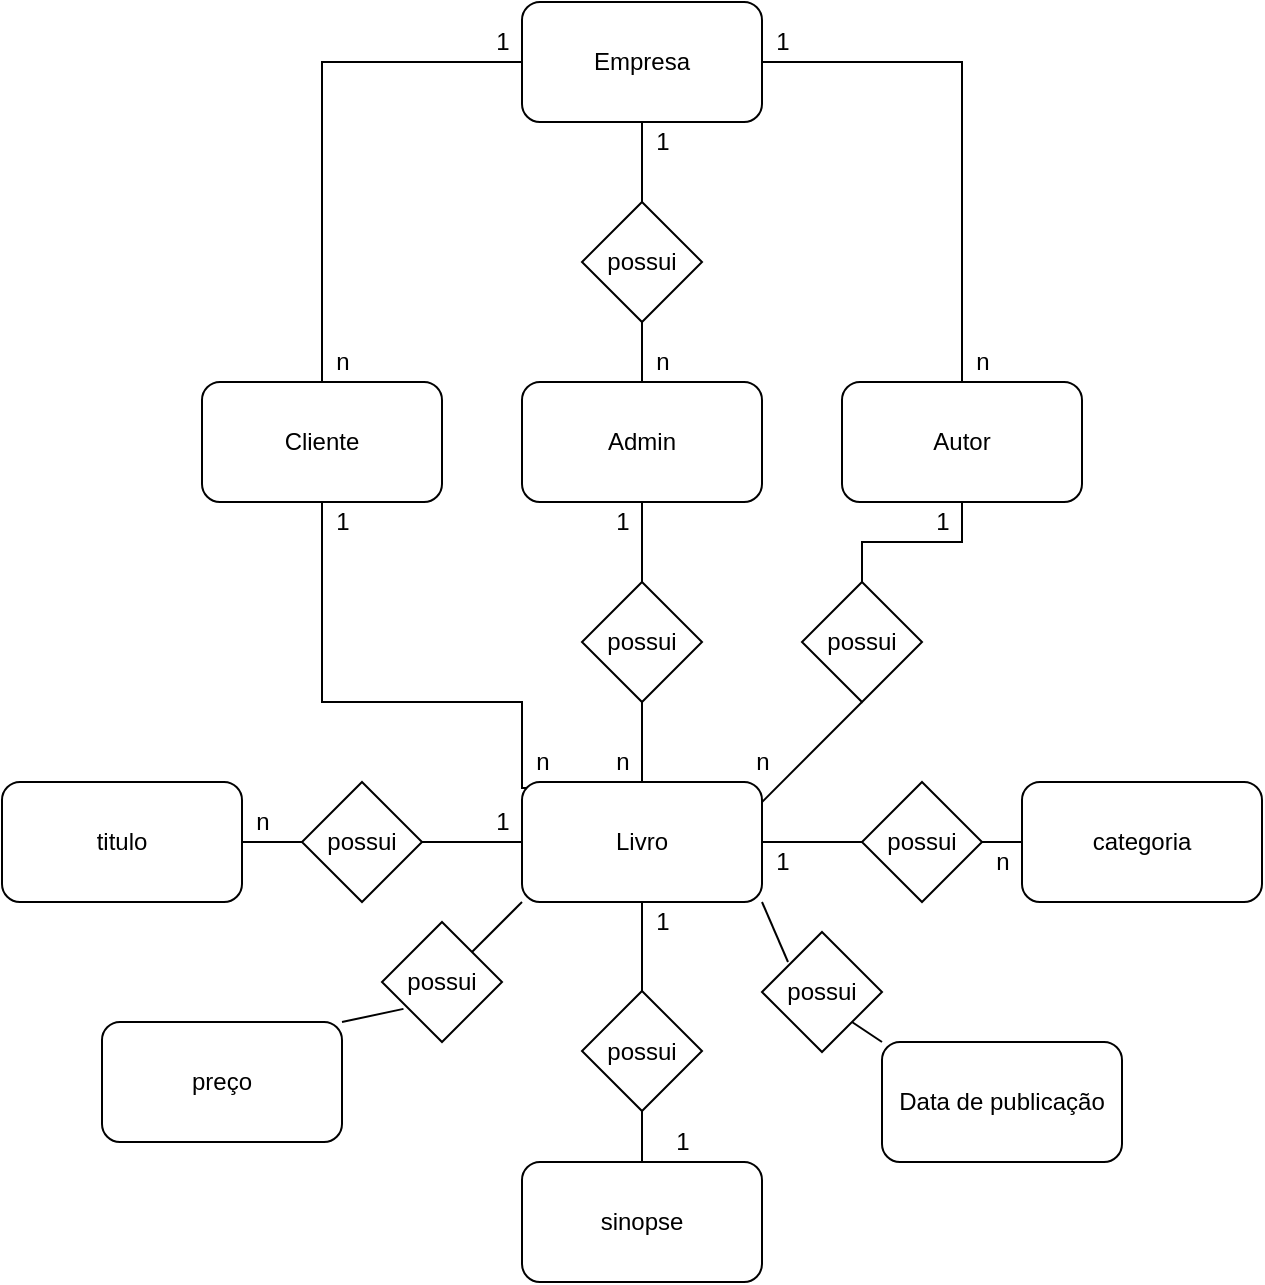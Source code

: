 <mxfile version="14.8.5" type="device" pages="2"><diagram id="NHCwE2rvnXH7TSLu1QED" name="Page-1"><mxGraphModel dx="1422" dy="794" grid="1" gridSize="10" guides="1" tooltips="1" connect="1" arrows="1" fold="1" page="1" pageScale="1" pageWidth="827" pageHeight="1169" math="0" shadow="0"><root><mxCell id="0"/><mxCell id="1" parent="0"/><mxCell id="Fmf59ZJuLaVWrodadtWd-1" value="Admin" style="rounded=1;whiteSpace=wrap;html=1;" vertex="1" parent="1"><mxGeometry x="360" y="280" width="120" height="60" as="geometry"/></mxCell><mxCell id="Fmf59ZJuLaVWrodadtWd-50" style="edgeStyle=orthogonalEdgeStyle;rounded=0;orthogonalLoop=1;jettySize=auto;html=1;entryX=0.25;entryY=1.15;entryDx=0;entryDy=0;endArrow=none;endFill=0;entryPerimeter=0;" edge="1" parent="1" source="Fmf59ZJuLaVWrodadtWd-2" target="Fmf59ZJuLaVWrodadtWd-52"><mxGeometry relative="1" as="geometry"><Array as="points"><mxPoint x="260" y="440"/><mxPoint x="360" y="440"/><mxPoint x="360" y="483"/></Array></mxGeometry></mxCell><mxCell id="Fmf59ZJuLaVWrodadtWd-2" value="Cliente" style="rounded=1;whiteSpace=wrap;html=1;" vertex="1" parent="1"><mxGeometry x="200" y="280" width="120" height="60" as="geometry"/></mxCell><mxCell id="Fmf59ZJuLaVWrodadtWd-3" value="Autor" style="rounded=1;whiteSpace=wrap;html=1;" vertex="1" parent="1"><mxGeometry x="520" y="280" width="120" height="60" as="geometry"/></mxCell><mxCell id="Fmf59ZJuLaVWrodadtWd-9" style="edgeStyle=orthogonalEdgeStyle;rounded=0;orthogonalLoop=1;jettySize=auto;html=1;entryX=0.5;entryY=1;entryDx=0;entryDy=0;endArrow=none;endFill=0;" edge="1" parent="1" source="Fmf59ZJuLaVWrodadtWd-4" target="Fmf59ZJuLaVWrodadtWd-8"><mxGeometry relative="1" as="geometry"/></mxCell><mxCell id="Fmf59ZJuLaVWrodadtWd-4" value="possui" style="rhombus;whiteSpace=wrap;html=1;" vertex="1" parent="1"><mxGeometry x="390" y="190" width="60" height="60" as="geometry"/></mxCell><mxCell id="Fmf59ZJuLaVWrodadtWd-7" value="" style="endArrow=none;html=1;entryX=0.5;entryY=1;entryDx=0;entryDy=0;" edge="1" parent="1" source="Fmf59ZJuLaVWrodadtWd-1" target="Fmf59ZJuLaVWrodadtWd-4"><mxGeometry width="50" height="50" relative="1" as="geometry"><mxPoint x="390" y="330" as="sourcePoint"/><mxPoint x="440" y="280" as="targetPoint"/></mxGeometry></mxCell><mxCell id="Fmf59ZJuLaVWrodadtWd-41" style="edgeStyle=orthogonalEdgeStyle;rounded=0;orthogonalLoop=1;jettySize=auto;html=1;endArrow=none;endFill=0;" edge="1" parent="1" source="Fmf59ZJuLaVWrodadtWd-8" target="Fmf59ZJuLaVWrodadtWd-3"><mxGeometry relative="1" as="geometry"/></mxCell><mxCell id="Fmf59ZJuLaVWrodadtWd-42" style="edgeStyle=orthogonalEdgeStyle;rounded=0;orthogonalLoop=1;jettySize=auto;html=1;entryX=0.5;entryY=0;entryDx=0;entryDy=0;endArrow=none;endFill=0;" edge="1" parent="1" source="Fmf59ZJuLaVWrodadtWd-8" target="Fmf59ZJuLaVWrodadtWd-2"><mxGeometry relative="1" as="geometry"/></mxCell><mxCell id="Fmf59ZJuLaVWrodadtWd-8" value="Empresa" style="rounded=1;whiteSpace=wrap;html=1;" vertex="1" parent="1"><mxGeometry x="360" y="90" width="120" height="60" as="geometry"/></mxCell><mxCell id="Fmf59ZJuLaVWrodadtWd-10" value="1" style="text;html=1;align=center;verticalAlign=middle;resizable=0;points=[];autosize=1;strokeColor=none;" vertex="1" parent="1"><mxGeometry x="420" y="150" width="20" height="20" as="geometry"/></mxCell><mxCell id="Fmf59ZJuLaVWrodadtWd-11" value="n" style="text;html=1;align=center;verticalAlign=middle;resizable=0;points=[];autosize=1;strokeColor=none;" vertex="1" parent="1"><mxGeometry x="420" y="260" width="20" height="20" as="geometry"/></mxCell><mxCell id="Fmf59ZJuLaVWrodadtWd-19" style="edgeStyle=orthogonalEdgeStyle;rounded=0;orthogonalLoop=1;jettySize=auto;html=1;endArrow=none;endFill=0;" edge="1" parent="1" source="Fmf59ZJuLaVWrodadtWd-12" target="Fmf59ZJuLaVWrodadtWd-17"><mxGeometry relative="1" as="geometry"/></mxCell><mxCell id="Fmf59ZJuLaVWrodadtWd-20" style="edgeStyle=orthogonalEdgeStyle;rounded=0;orthogonalLoop=1;jettySize=auto;html=1;entryX=0.5;entryY=0;entryDx=0;entryDy=0;endArrow=none;endFill=0;" edge="1" parent="1" source="Fmf59ZJuLaVWrodadtWd-12" target="Fmf59ZJuLaVWrodadtWd-18"><mxGeometry relative="1" as="geometry"/></mxCell><mxCell id="Fmf59ZJuLaVWrodadtWd-21" style="edgeStyle=orthogonalEdgeStyle;rounded=0;orthogonalLoop=1;jettySize=auto;html=1;entryX=1;entryY=0.5;entryDx=0;entryDy=0;endArrow=none;endFill=0;" edge="1" parent="1" source="Fmf59ZJuLaVWrodadtWd-12" target="Fmf59ZJuLaVWrodadtWd-16"><mxGeometry relative="1" as="geometry"/></mxCell><mxCell id="Fmf59ZJuLaVWrodadtWd-49" value="" style="edgeStyle=orthogonalEdgeStyle;rounded=0;orthogonalLoop=1;jettySize=auto;html=1;endArrow=none;endFill=0;" edge="1" parent="1" source="Fmf59ZJuLaVWrodadtWd-12" target="Fmf59ZJuLaVWrodadtWd-13"><mxGeometry relative="1" as="geometry"/></mxCell><mxCell id="Fmf59ZJuLaVWrodadtWd-12" value="Livro" style="rounded=1;whiteSpace=wrap;html=1;" vertex="1" parent="1"><mxGeometry x="360" y="480" width="120" height="60" as="geometry"/></mxCell><mxCell id="Fmf59ZJuLaVWrodadtWd-14" style="edgeStyle=orthogonalEdgeStyle;rounded=0;orthogonalLoop=1;jettySize=auto;html=1;entryX=0.5;entryY=1;entryDx=0;entryDy=0;endArrow=none;endFill=0;" edge="1" parent="1" source="Fmf59ZJuLaVWrodadtWd-13" target="Fmf59ZJuLaVWrodadtWd-1"><mxGeometry relative="1" as="geometry"/></mxCell><mxCell id="Fmf59ZJuLaVWrodadtWd-15" style="edgeStyle=orthogonalEdgeStyle;rounded=0;orthogonalLoop=1;jettySize=auto;html=1;endArrow=none;endFill=0;" edge="1" parent="1" source="Fmf59ZJuLaVWrodadtWd-13" target="Fmf59ZJuLaVWrodadtWd-12"><mxGeometry relative="1" as="geometry"/></mxCell><mxCell id="Fmf59ZJuLaVWrodadtWd-13" value="possui" style="rhombus;whiteSpace=wrap;html=1;" vertex="1" parent="1"><mxGeometry x="390" y="380" width="60" height="60" as="geometry"/></mxCell><mxCell id="Fmf59ZJuLaVWrodadtWd-16" value="possui" style="rhombus;whiteSpace=wrap;html=1;" vertex="1" parent="1"><mxGeometry x="250" y="480" width="60" height="60" as="geometry"/></mxCell><mxCell id="Fmf59ZJuLaVWrodadtWd-26" style="edgeStyle=orthogonalEdgeStyle;rounded=0;orthogonalLoop=1;jettySize=auto;html=1;endArrow=none;endFill=0;" edge="1" parent="1" source="Fmf59ZJuLaVWrodadtWd-17" target="Fmf59ZJuLaVWrodadtWd-23"><mxGeometry relative="1" as="geometry"/></mxCell><mxCell id="Fmf59ZJuLaVWrodadtWd-17" value="possui" style="rhombus;whiteSpace=wrap;html=1;" vertex="1" parent="1"><mxGeometry x="530" y="480" width="60" height="60" as="geometry"/></mxCell><mxCell id="Fmf59ZJuLaVWrodadtWd-25" style="edgeStyle=orthogonalEdgeStyle;rounded=0;orthogonalLoop=1;jettySize=auto;html=1;endArrow=none;endFill=0;" edge="1" parent="1" source="Fmf59ZJuLaVWrodadtWd-18" target="Fmf59ZJuLaVWrodadtWd-24"><mxGeometry relative="1" as="geometry"/></mxCell><mxCell id="Fmf59ZJuLaVWrodadtWd-18" value="possui" style="rhombus;whiteSpace=wrap;html=1;" vertex="1" parent="1"><mxGeometry x="390" y="584.5" width="60" height="60" as="geometry"/></mxCell><mxCell id="Fmf59ZJuLaVWrodadtWd-27" style="edgeStyle=orthogonalEdgeStyle;rounded=0;orthogonalLoop=1;jettySize=auto;html=1;endArrow=none;endFill=0;" edge="1" parent="1" source="Fmf59ZJuLaVWrodadtWd-22" target="Fmf59ZJuLaVWrodadtWd-16"><mxGeometry relative="1" as="geometry"/></mxCell><mxCell id="Fmf59ZJuLaVWrodadtWd-22" value="titulo" style="rounded=1;whiteSpace=wrap;html=1;" vertex="1" parent="1"><mxGeometry x="100" y="480" width="120" height="60" as="geometry"/></mxCell><mxCell id="Fmf59ZJuLaVWrodadtWd-23" value="categoria" style="rounded=1;whiteSpace=wrap;html=1;" vertex="1" parent="1"><mxGeometry x="610" y="480" width="120" height="60" as="geometry"/></mxCell><mxCell id="Fmf59ZJuLaVWrodadtWd-24" value="sinopse" style="rounded=1;whiteSpace=wrap;html=1;" vertex="1" parent="1"><mxGeometry x="360" y="670" width="120" height="60" as="geometry"/></mxCell><mxCell id="Fmf59ZJuLaVWrodadtWd-32" style="edgeStyle=orthogonalEdgeStyle;rounded=0;orthogonalLoop=1;jettySize=auto;html=1;entryX=0.5;entryY=1;entryDx=0;entryDy=0;endArrow=none;endFill=0;" edge="1" parent="1" source="Fmf59ZJuLaVWrodadtWd-28" target="Fmf59ZJuLaVWrodadtWd-3"><mxGeometry relative="1" as="geometry"/></mxCell><mxCell id="Fmf59ZJuLaVWrodadtWd-28" value="possui" style="rhombus;whiteSpace=wrap;html=1;" vertex="1" parent="1"><mxGeometry x="500" y="380" width="60" height="60" as="geometry"/></mxCell><mxCell id="Fmf59ZJuLaVWrodadtWd-31" value="" style="endArrow=none;html=1;exitX=0.5;exitY=1;exitDx=0;exitDy=0;entryX=1;entryY=0.167;entryDx=0;entryDy=0;entryPerimeter=0;" edge="1" parent="1" source="Fmf59ZJuLaVWrodadtWd-28" target="Fmf59ZJuLaVWrodadtWd-12"><mxGeometry width="50" height="50" relative="1" as="geometry"><mxPoint x="510" y="430" as="sourcePoint"/><mxPoint x="480" y="480" as="targetPoint"/><Array as="points"/></mxGeometry></mxCell><mxCell id="Fmf59ZJuLaVWrodadtWd-33" value="1" style="text;html=1;align=center;verticalAlign=middle;resizable=0;points=[];autosize=1;strokeColor=none;" vertex="1" parent="1"><mxGeometry x="560" y="340" width="20" height="20" as="geometry"/></mxCell><mxCell id="Fmf59ZJuLaVWrodadtWd-34" value="n" style="text;html=1;align=center;verticalAlign=middle;resizable=0;points=[];autosize=1;strokeColor=none;" vertex="1" parent="1"><mxGeometry x="470" y="460" width="20" height="20" as="geometry"/></mxCell><mxCell id="Fmf59ZJuLaVWrodadtWd-35" value="1" style="text;html=1;align=center;verticalAlign=middle;resizable=0;points=[];autosize=1;strokeColor=none;" vertex="1" parent="1"><mxGeometry x="480" y="510" width="20" height="20" as="geometry"/></mxCell><mxCell id="Fmf59ZJuLaVWrodadtWd-36" value="n" style="text;html=1;align=center;verticalAlign=middle;resizable=0;points=[];autosize=1;strokeColor=none;" vertex="1" parent="1"><mxGeometry x="590" y="510" width="20" height="20" as="geometry"/></mxCell><mxCell id="Fmf59ZJuLaVWrodadtWd-37" value="1" style="text;html=1;align=center;verticalAlign=middle;resizable=0;points=[];autosize=1;strokeColor=none;" vertex="1" parent="1"><mxGeometry x="420" y="540" width="20" height="20" as="geometry"/></mxCell><mxCell id="Fmf59ZJuLaVWrodadtWd-38" value="1" style="text;html=1;align=center;verticalAlign=middle;resizable=0;points=[];autosize=1;strokeColor=none;" vertex="1" parent="1"><mxGeometry x="430" y="650" width="20" height="20" as="geometry"/></mxCell><mxCell id="Fmf59ZJuLaVWrodadtWd-39" value="1" style="text;html=1;align=center;verticalAlign=middle;resizable=0;points=[];autosize=1;strokeColor=none;" vertex="1" parent="1"><mxGeometry x="340" y="490" width="20" height="20" as="geometry"/></mxCell><mxCell id="Fmf59ZJuLaVWrodadtWd-40" value="n" style="text;html=1;align=center;verticalAlign=middle;resizable=0;points=[];autosize=1;strokeColor=none;" vertex="1" parent="1"><mxGeometry x="220" y="490" width="20" height="20" as="geometry"/></mxCell><mxCell id="Fmf59ZJuLaVWrodadtWd-43" value="1" style="text;html=1;align=center;verticalAlign=middle;resizable=0;points=[];autosize=1;strokeColor=none;" vertex="1" parent="1"><mxGeometry x="340" y="100" width="20" height="20" as="geometry"/></mxCell><mxCell id="Fmf59ZJuLaVWrodadtWd-44" value="1" style="text;html=1;align=center;verticalAlign=middle;resizable=0;points=[];autosize=1;strokeColor=none;" vertex="1" parent="1"><mxGeometry x="480" y="100" width="20" height="20" as="geometry"/></mxCell><mxCell id="Fmf59ZJuLaVWrodadtWd-45" value="n" style="text;html=1;align=center;verticalAlign=middle;resizable=0;points=[];autosize=1;strokeColor=none;" vertex="1" parent="1"><mxGeometry x="580" y="260" width="20" height="20" as="geometry"/></mxCell><mxCell id="Fmf59ZJuLaVWrodadtWd-46" value="n" style="text;html=1;align=center;verticalAlign=middle;resizable=0;points=[];autosize=1;strokeColor=none;" vertex="1" parent="1"><mxGeometry x="260" y="260" width="20" height="20" as="geometry"/></mxCell><mxCell id="Fmf59ZJuLaVWrodadtWd-47" value="1" style="text;html=1;align=center;verticalAlign=middle;resizable=0;points=[];autosize=1;strokeColor=none;" vertex="1" parent="1"><mxGeometry x="400" y="340" width="20" height="20" as="geometry"/></mxCell><mxCell id="Fmf59ZJuLaVWrodadtWd-48" value="n" style="text;html=1;align=center;verticalAlign=middle;resizable=0;points=[];autosize=1;strokeColor=none;" vertex="1" parent="1"><mxGeometry x="400" y="460" width="20" height="20" as="geometry"/></mxCell><mxCell id="Fmf59ZJuLaVWrodadtWd-51" value="1" style="text;html=1;align=center;verticalAlign=middle;resizable=0;points=[];autosize=1;strokeColor=none;" vertex="1" parent="1"><mxGeometry x="260" y="340" width="20" height="20" as="geometry"/></mxCell><mxCell id="Fmf59ZJuLaVWrodadtWd-52" value="n" style="text;html=1;align=center;verticalAlign=middle;resizable=0;points=[];autosize=1;strokeColor=none;" vertex="1" parent="1"><mxGeometry x="360" y="460" width="20" height="20" as="geometry"/></mxCell><mxCell id="wa3jdNI3lpm2AF5mDKSK-1" value="preço" style="rounded=1;whiteSpace=wrap;html=1;" vertex="1" parent="1"><mxGeometry x="150" y="600" width="120" height="60" as="geometry"/></mxCell><mxCell id="wa3jdNI3lpm2AF5mDKSK-2" value="Data de publicação" style="rounded=1;whiteSpace=wrap;html=1;" vertex="1" parent="1"><mxGeometry x="540" y="610" width="120" height="60" as="geometry"/></mxCell><mxCell id="wa3jdNI3lpm2AF5mDKSK-5" value="possui" style="rhombus;whiteSpace=wrap;html=1;" vertex="1" parent="1"><mxGeometry x="290" y="550" width="60" height="60" as="geometry"/></mxCell><mxCell id="wa3jdNI3lpm2AF5mDKSK-6" value="possui" style="rhombus;whiteSpace=wrap;html=1;" vertex="1" parent="1"><mxGeometry x="480" y="555" width="60" height="60" as="geometry"/></mxCell><mxCell id="wa3jdNI3lpm2AF5mDKSK-10" value="" style="endArrow=none;html=1;entryX=0.179;entryY=0.724;entryDx=0;entryDy=0;entryPerimeter=0;exitX=1;exitY=0;exitDx=0;exitDy=0;" edge="1" parent="1" source="wa3jdNI3lpm2AF5mDKSK-1" target="wa3jdNI3lpm2AF5mDKSK-5"><mxGeometry width="50" height="50" relative="1" as="geometry"><mxPoint x="270" y="650" as="sourcePoint"/><mxPoint x="320" y="600" as="targetPoint"/></mxGeometry></mxCell><mxCell id="wa3jdNI3lpm2AF5mDKSK-11" value="" style="endArrow=none;html=1;exitX=1;exitY=0;exitDx=0;exitDy=0;entryX=0;entryY=1;entryDx=0;entryDy=0;" edge="1" parent="1" source="wa3jdNI3lpm2AF5mDKSK-5" target="Fmf59ZJuLaVWrodadtWd-12"><mxGeometry width="50" height="50" relative="1" as="geometry"><mxPoint x="340" y="580" as="sourcePoint"/><mxPoint x="390" y="530" as="targetPoint"/></mxGeometry></mxCell><mxCell id="wa3jdNI3lpm2AF5mDKSK-12" value="" style="endArrow=none;html=1;exitX=1;exitY=1;exitDx=0;exitDy=0;entryX=0;entryY=0;entryDx=0;entryDy=0;" edge="1" parent="1" source="wa3jdNI3lpm2AF5mDKSK-6" target="wa3jdNI3lpm2AF5mDKSK-2"><mxGeometry width="50" height="50" relative="1" as="geometry"><mxPoint x="520" y="650" as="sourcePoint"/><mxPoint x="570" y="600" as="targetPoint"/></mxGeometry></mxCell><mxCell id="wa3jdNI3lpm2AF5mDKSK-13" value="" style="endArrow=none;html=1;entryX=1;entryY=1;entryDx=0;entryDy=0;" edge="1" parent="1" target="Fmf59ZJuLaVWrodadtWd-12"><mxGeometry width="50" height="50" relative="1" as="geometry"><mxPoint x="493" y="570" as="sourcePoint"/><mxPoint x="510" y="530" as="targetPoint"/></mxGeometry></mxCell></root></mxGraphModel></diagram><diagram id="e4_FJaIGyZO9GjzVs9jR" name="Page-2"><mxGraphModel dx="1422" dy="794" grid="1" gridSize="10" guides="1" tooltips="1" connect="1" arrows="1" fold="1" page="1" pageScale="1" pageWidth="827" pageHeight="1169" math="0" shadow="0"><root><mxCell id="6Q1V9k7y4cewTWxgcxqw-0"/><mxCell id="6Q1V9k7y4cewTWxgcxqw-1" parent="6Q1V9k7y4cewTWxgcxqw-0"/><mxCell id="6Q1V9k7y4cewTWxgcxqw-2" value="Instituição" style="shape=table;startSize=30;container=1;collapsible=1;childLayout=tableLayout;fixedRows=1;rowLines=0;fontStyle=1;align=center;resizeLast=1;" vertex="1" parent="6Q1V9k7y4cewTWxgcxqw-1"><mxGeometry x="320" y="80" width="180" height="130" as="geometry"/></mxCell><mxCell id="6Q1V9k7y4cewTWxgcxqw-3" value="" style="shape=partialRectangle;collapsible=0;dropTarget=0;pointerEvents=0;fillColor=none;top=0;left=0;bottom=1;right=0;points=[[0,0.5],[1,0.5]];portConstraint=eastwest;" vertex="1" parent="6Q1V9k7y4cewTWxgcxqw-2"><mxGeometry y="30" width="180" height="30" as="geometry"/></mxCell><mxCell id="6Q1V9k7y4cewTWxgcxqw-4" value="PK" style="shape=partialRectangle;connectable=0;fillColor=none;top=0;left=0;bottom=0;right=0;fontStyle=1;overflow=hidden;" vertex="1" parent="6Q1V9k7y4cewTWxgcxqw-3"><mxGeometry width="30" height="30" as="geometry"/></mxCell><mxCell id="6Q1V9k7y4cewTWxgcxqw-5" value="idEmpresa" style="shape=partialRectangle;connectable=0;fillColor=none;top=0;left=0;bottom=0;right=0;align=left;spacingLeft=6;fontStyle=5;overflow=hidden;" vertex="1" parent="6Q1V9k7y4cewTWxgcxqw-3"><mxGeometry x="30" width="150" height="30" as="geometry"/></mxCell><mxCell id="6Q1V9k7y4cewTWxgcxqw-6" value="" style="shape=partialRectangle;collapsible=0;dropTarget=0;pointerEvents=0;fillColor=none;top=0;left=0;bottom=0;right=0;points=[[0,0.5],[1,0.5]];portConstraint=eastwest;" vertex="1" parent="6Q1V9k7y4cewTWxgcxqw-2"><mxGeometry y="60" width="180" height="30" as="geometry"/></mxCell><mxCell id="6Q1V9k7y4cewTWxgcxqw-7" value="" style="shape=partialRectangle;connectable=0;fillColor=none;top=0;left=0;bottom=0;right=0;editable=1;overflow=hidden;" vertex="1" parent="6Q1V9k7y4cewTWxgcxqw-6"><mxGeometry width="30" height="30" as="geometry"/></mxCell><mxCell id="6Q1V9k7y4cewTWxgcxqw-8" value="Nome" style="shape=partialRectangle;connectable=0;fillColor=none;top=0;left=0;bottom=0;right=0;align=left;spacingLeft=6;overflow=hidden;" vertex="1" parent="6Q1V9k7y4cewTWxgcxqw-6"><mxGeometry x="30" width="150" height="30" as="geometry"/></mxCell><mxCell id="6Q1V9k7y4cewTWxgcxqw-9" value="" style="shape=partialRectangle;collapsible=0;dropTarget=0;pointerEvents=0;fillColor=none;top=0;left=0;bottom=0;right=0;points=[[0,0.5],[1,0.5]];portConstraint=eastwest;" vertex="1" parent="6Q1V9k7y4cewTWxgcxqw-2"><mxGeometry y="90" width="180" height="30" as="geometry"/></mxCell><mxCell id="6Q1V9k7y4cewTWxgcxqw-10" value="" style="shape=partialRectangle;connectable=0;fillColor=none;top=0;left=0;bottom=0;right=0;editable=1;overflow=hidden;" vertex="1" parent="6Q1V9k7y4cewTWxgcxqw-9"><mxGeometry width="30" height="30" as="geometry"/></mxCell><mxCell id="6Q1V9k7y4cewTWxgcxqw-11" value="Endereço" style="shape=partialRectangle;connectable=0;fillColor=none;top=0;left=0;bottom=0;right=0;align=left;spacingLeft=6;overflow=hidden;" vertex="1" parent="6Q1V9k7y4cewTWxgcxqw-9"><mxGeometry x="30" width="150" height="30" as="geometry"/></mxCell><mxCell id="6Q1V9k7y4cewTWxgcxqw-15" value="Usuários" style="shape=table;startSize=30;container=1;collapsible=1;childLayout=tableLayout;fixedRows=1;rowLines=0;fontStyle=1;align=center;resizeLast=1;" vertex="1" parent="6Q1V9k7y4cewTWxgcxqw-1"><mxGeometry x="320" y="270" width="180" height="190" as="geometry"/></mxCell><mxCell id="6Q1V9k7y4cewTWxgcxqw-16" value="" style="shape=partialRectangle;collapsible=0;dropTarget=0;pointerEvents=0;fillColor=none;top=0;left=0;bottom=1;right=0;points=[[0,0.5],[1,0.5]];portConstraint=eastwest;" vertex="1" parent="6Q1V9k7y4cewTWxgcxqw-15"><mxGeometry y="30" width="180" height="30" as="geometry"/></mxCell><mxCell id="6Q1V9k7y4cewTWxgcxqw-17" value="PK" style="shape=partialRectangle;connectable=0;fillColor=none;top=0;left=0;bottom=0;right=0;fontStyle=1;overflow=hidden;" vertex="1" parent="6Q1V9k7y4cewTWxgcxqw-16"><mxGeometry width="30" height="30" as="geometry"/></mxCell><mxCell id="6Q1V9k7y4cewTWxgcxqw-18" value="idUsuario" style="shape=partialRectangle;connectable=0;fillColor=none;top=0;left=0;bottom=0;right=0;align=left;spacingLeft=6;fontStyle=5;overflow=hidden;" vertex="1" parent="6Q1V9k7y4cewTWxgcxqw-16"><mxGeometry x="30" width="150" height="30" as="geometry"/></mxCell><mxCell id="-VvewVqzoxTHTHBjowu_-10" value="" style="shape=partialRectangle;collapsible=0;dropTarget=0;pointerEvents=0;fillColor=none;top=0;left=0;bottom=1;right=0;points=[[0,0.5],[1,0.5]];portConstraint=eastwest;" vertex="1" parent="6Q1V9k7y4cewTWxgcxqw-15"><mxGeometry y="60" width="180" height="30" as="geometry"/></mxCell><mxCell id="-VvewVqzoxTHTHBjowu_-11" value="FK" style="shape=partialRectangle;connectable=0;fillColor=none;top=0;left=0;bottom=0;right=0;fontStyle=1;overflow=hidden;" vertex="1" parent="-VvewVqzoxTHTHBjowu_-10"><mxGeometry width="30" height="30" as="geometry"/></mxCell><mxCell id="-VvewVqzoxTHTHBjowu_-12" value="idTipoUsuario" style="shape=partialRectangle;connectable=0;fillColor=none;top=0;left=0;bottom=0;right=0;align=left;spacingLeft=6;fontStyle=5;overflow=hidden;" vertex="1" parent="-VvewVqzoxTHTHBjowu_-10"><mxGeometry x="30" width="150" height="30" as="geometry"/></mxCell><mxCell id="6Q1V9k7y4cewTWxgcxqw-19" value="" style="shape=partialRectangle;collapsible=0;dropTarget=0;pointerEvents=0;fillColor=none;top=0;left=0;bottom=0;right=0;points=[[0,0.5],[1,0.5]];portConstraint=eastwest;" vertex="1" parent="6Q1V9k7y4cewTWxgcxqw-15"><mxGeometry y="90" width="180" height="30" as="geometry"/></mxCell><mxCell id="6Q1V9k7y4cewTWxgcxqw-20" value="" style="shape=partialRectangle;connectable=0;fillColor=none;top=0;left=0;bottom=0;right=0;editable=1;overflow=hidden;" vertex="1" parent="6Q1V9k7y4cewTWxgcxqw-19"><mxGeometry width="30" height="30" as="geometry"/></mxCell><mxCell id="6Q1V9k7y4cewTWxgcxqw-21" value="Email" style="shape=partialRectangle;connectable=0;fillColor=none;top=0;left=0;bottom=0;right=0;align=left;spacingLeft=6;overflow=hidden;" vertex="1" parent="6Q1V9k7y4cewTWxgcxqw-19"><mxGeometry x="30" width="150" height="30" as="geometry"/></mxCell><mxCell id="6Q1V9k7y4cewTWxgcxqw-22" value="" style="shape=partialRectangle;collapsible=0;dropTarget=0;pointerEvents=0;fillColor=none;top=0;left=0;bottom=0;right=0;points=[[0,0.5],[1,0.5]];portConstraint=eastwest;" vertex="1" parent="6Q1V9k7y4cewTWxgcxqw-15"><mxGeometry y="120" width="180" height="30" as="geometry"/></mxCell><mxCell id="6Q1V9k7y4cewTWxgcxqw-23" value="" style="shape=partialRectangle;connectable=0;fillColor=none;top=0;left=0;bottom=0;right=0;editable=1;overflow=hidden;" vertex="1" parent="6Q1V9k7y4cewTWxgcxqw-22"><mxGeometry width="30" height="30" as="geometry"/></mxCell><mxCell id="6Q1V9k7y4cewTWxgcxqw-24" value="Senha" style="shape=partialRectangle;connectable=0;fillColor=none;top=0;left=0;bottom=0;right=0;align=left;spacingLeft=6;overflow=hidden;" vertex="1" parent="6Q1V9k7y4cewTWxgcxqw-22"><mxGeometry x="30" width="150" height="30" as="geometry"/></mxCell><mxCell id="N7W_01pngzbnhcETdZ6D-13" value="" style="shape=partialRectangle;collapsible=0;dropTarget=0;pointerEvents=0;fillColor=none;top=0;left=0;bottom=0;right=0;points=[[0,0.5],[1,0.5]];portConstraint=eastwest;" vertex="1" parent="6Q1V9k7y4cewTWxgcxqw-15"><mxGeometry y="150" width="180" height="30" as="geometry"/></mxCell><mxCell id="N7W_01pngzbnhcETdZ6D-14" value="" style="shape=partialRectangle;connectable=0;fillColor=none;top=0;left=0;bottom=0;right=0;editable=1;overflow=hidden;" vertex="1" parent="N7W_01pngzbnhcETdZ6D-13"><mxGeometry width="30" height="30" as="geometry"/></mxCell><mxCell id="N7W_01pngzbnhcETdZ6D-15" value="Nome" style="shape=partialRectangle;connectable=0;fillColor=none;top=0;left=0;bottom=0;right=0;align=left;spacingLeft=6;overflow=hidden;" vertex="1" parent="N7W_01pngzbnhcETdZ6D-13"><mxGeometry x="30" width="150" height="30" as="geometry"/></mxCell><mxCell id="AyTnop1QAaX21FIP3b6m-0" value="Livros" style="shape=table;startSize=30;container=1;collapsible=1;childLayout=tableLayout;fixedRows=1;rowLines=0;fontStyle=1;align=center;resizeLast=1;" vertex="1" parent="6Q1V9k7y4cewTWxgcxqw-1"><mxGeometry x="560" y="270" width="180" height="250" as="geometry"/></mxCell><mxCell id="AyTnop1QAaX21FIP3b6m-1" value="" style="shape=partialRectangle;collapsible=0;dropTarget=0;pointerEvents=0;fillColor=none;top=0;left=0;bottom=1;right=0;points=[[0,0.5],[1,0.5]];portConstraint=eastwest;" vertex="1" parent="AyTnop1QAaX21FIP3b6m-0"><mxGeometry y="30" width="180" height="30" as="geometry"/></mxCell><mxCell id="AyTnop1QAaX21FIP3b6m-2" value="PK" style="shape=partialRectangle;connectable=0;fillColor=none;top=0;left=0;bottom=0;right=0;fontStyle=1;overflow=hidden;" vertex="1" parent="AyTnop1QAaX21FIP3b6m-1"><mxGeometry width="30" height="30" as="geometry"/></mxCell><mxCell id="AyTnop1QAaX21FIP3b6m-3" value="idLivro" style="shape=partialRectangle;connectable=0;fillColor=none;top=0;left=0;bottom=0;right=0;align=left;spacingLeft=6;fontStyle=5;overflow=hidden;" vertex="1" parent="AyTnop1QAaX21FIP3b6m-1"><mxGeometry x="30" width="150" height="30" as="geometry"/></mxCell><mxCell id="kLuI9fUuByQGA0VzMYaB-3" value="" style="shape=partialRectangle;collapsible=0;dropTarget=0;pointerEvents=0;fillColor=none;top=0;left=0;bottom=1;right=0;points=[[0,0.5],[1,0.5]];portConstraint=eastwest;" vertex="1" parent="AyTnop1QAaX21FIP3b6m-0"><mxGeometry y="60" width="180" height="30" as="geometry"/></mxCell><mxCell id="kLuI9fUuByQGA0VzMYaB-4" value="FK" style="shape=partialRectangle;connectable=0;fillColor=none;top=0;left=0;bottom=0;right=0;fontStyle=1;overflow=hidden;" vertex="1" parent="kLuI9fUuByQGA0VzMYaB-3"><mxGeometry width="30" height="30" as="geometry"/></mxCell><mxCell id="kLuI9fUuByQGA0VzMYaB-5" value="idUsuario" style="shape=partialRectangle;connectable=0;fillColor=none;top=0;left=0;bottom=0;right=0;align=left;spacingLeft=6;fontStyle=5;overflow=hidden;" vertex="1" parent="kLuI9fUuByQGA0VzMYaB-3"><mxGeometry x="30" width="150" height="30" as="geometry"/></mxCell><mxCell id="N7W_01pngzbnhcETdZ6D-26" value="" style="shape=partialRectangle;collapsible=0;dropTarget=0;pointerEvents=0;fillColor=none;top=0;left=0;bottom=1;right=0;points=[[0,0.5],[1,0.5]];portConstraint=eastwest;" vertex="1" parent="AyTnop1QAaX21FIP3b6m-0"><mxGeometry y="90" width="180" height="30" as="geometry"/></mxCell><mxCell id="N7W_01pngzbnhcETdZ6D-27" value="FK" style="shape=partialRectangle;connectable=0;fillColor=none;top=0;left=0;bottom=0;right=0;fontStyle=1;overflow=hidden;" vertex="1" parent="N7W_01pngzbnhcETdZ6D-26"><mxGeometry width="30" height="30" as="geometry"/></mxCell><mxCell id="N7W_01pngzbnhcETdZ6D-28" value="idCategoria" style="shape=partialRectangle;connectable=0;fillColor=none;top=0;left=0;bottom=0;right=0;align=left;spacingLeft=6;fontStyle=5;overflow=hidden;" vertex="1" parent="N7W_01pngzbnhcETdZ6D-26"><mxGeometry x="30" width="150" height="30" as="geometry"/></mxCell><mxCell id="AyTnop1QAaX21FIP3b6m-4" value="" style="shape=partialRectangle;collapsible=0;dropTarget=0;pointerEvents=0;fillColor=none;top=0;left=0;bottom=0;right=0;points=[[0,0.5],[1,0.5]];portConstraint=eastwest;" vertex="1" parent="AyTnop1QAaX21FIP3b6m-0"><mxGeometry y="120" width="180" height="30" as="geometry"/></mxCell><mxCell id="AyTnop1QAaX21FIP3b6m-5" value="" style="shape=partialRectangle;connectable=0;fillColor=none;top=0;left=0;bottom=0;right=0;editable=1;overflow=hidden;" vertex="1" parent="AyTnop1QAaX21FIP3b6m-4"><mxGeometry width="30" height="30" as="geometry"/></mxCell><mxCell id="AyTnop1QAaX21FIP3b6m-6" value="Título" style="shape=partialRectangle;connectable=0;fillColor=none;top=0;left=0;bottom=0;right=0;align=left;spacingLeft=6;overflow=hidden;" vertex="1" parent="AyTnop1QAaX21FIP3b6m-4"><mxGeometry x="30" width="150" height="30" as="geometry"/></mxCell><mxCell id="AyTnop1QAaX21FIP3b6m-7" value="" style="shape=partialRectangle;collapsible=0;dropTarget=0;pointerEvents=0;fillColor=none;top=0;left=0;bottom=0;right=0;points=[[0,0.5],[1,0.5]];portConstraint=eastwest;" vertex="1" parent="AyTnop1QAaX21FIP3b6m-0"><mxGeometry y="150" width="180" height="30" as="geometry"/></mxCell><mxCell id="AyTnop1QAaX21FIP3b6m-8" value="" style="shape=partialRectangle;connectable=0;fillColor=none;top=0;left=0;bottom=0;right=0;editable=1;overflow=hidden;" vertex="1" parent="AyTnop1QAaX21FIP3b6m-7"><mxGeometry width="30" height="30" as="geometry"/></mxCell><mxCell id="AyTnop1QAaX21FIP3b6m-9" value="Sinopse" style="shape=partialRectangle;connectable=0;fillColor=none;top=0;left=0;bottom=0;right=0;align=left;spacingLeft=6;overflow=hidden;" vertex="1" parent="AyTnop1QAaX21FIP3b6m-7"><mxGeometry x="30" width="150" height="30" as="geometry"/></mxCell><mxCell id="kLuI9fUuByQGA0VzMYaB-6" value="" style="shape=partialRectangle;collapsible=0;dropTarget=0;pointerEvents=0;fillColor=none;top=0;left=0;bottom=0;right=0;points=[[0,0.5],[1,0.5]];portConstraint=eastwest;" vertex="1" parent="AyTnop1QAaX21FIP3b6m-0"><mxGeometry y="180" width="180" height="30" as="geometry"/></mxCell><mxCell id="kLuI9fUuByQGA0VzMYaB-7" value="" style="shape=partialRectangle;connectable=0;fillColor=none;top=0;left=0;bottom=0;right=0;editable=1;overflow=hidden;" vertex="1" parent="kLuI9fUuByQGA0VzMYaB-6"><mxGeometry width="30" height="30" as="geometry"/></mxCell><mxCell id="kLuI9fUuByQGA0VzMYaB-8" value="Data de publicação" style="shape=partialRectangle;connectable=0;fillColor=none;top=0;left=0;bottom=0;right=0;align=left;spacingLeft=6;overflow=hidden;" vertex="1" parent="kLuI9fUuByQGA0VzMYaB-6"><mxGeometry x="30" width="150" height="30" as="geometry"/></mxCell><mxCell id="kLuI9fUuByQGA0VzMYaB-9" value="" style="shape=partialRectangle;collapsible=0;dropTarget=0;pointerEvents=0;fillColor=none;top=0;left=0;bottom=0;right=0;points=[[0,0.5],[1,0.5]];portConstraint=eastwest;" vertex="1" parent="AyTnop1QAaX21FIP3b6m-0"><mxGeometry y="210" width="180" height="30" as="geometry"/></mxCell><mxCell id="kLuI9fUuByQGA0VzMYaB-10" value="" style="shape=partialRectangle;connectable=0;fillColor=none;top=0;left=0;bottom=0;right=0;editable=1;overflow=hidden;" vertex="1" parent="kLuI9fUuByQGA0VzMYaB-9"><mxGeometry width="30" height="30" as="geometry"/></mxCell><mxCell id="kLuI9fUuByQGA0VzMYaB-11" value="Preço" style="shape=partialRectangle;connectable=0;fillColor=none;top=0;left=0;bottom=0;right=0;align=left;spacingLeft=6;overflow=hidden;" vertex="1" parent="kLuI9fUuByQGA0VzMYaB-9"><mxGeometry x="30" width="150" height="30" as="geometry"/></mxCell><mxCell id="N7W_01pngzbnhcETdZ6D-0" value="tipoUsuario" style="shape=table;startSize=30;container=1;collapsible=1;childLayout=tableLayout;fixedRows=1;rowLines=0;fontStyle=1;align=center;resizeLast=1;" vertex="1" parent="6Q1V9k7y4cewTWxgcxqw-1"><mxGeometry x="100" y="270" width="180" height="160" as="geometry"/></mxCell><mxCell id="N7W_01pngzbnhcETdZ6D-1" value="" style="shape=partialRectangle;collapsible=0;dropTarget=0;pointerEvents=0;fillColor=none;top=0;left=0;bottom=1;right=0;points=[[0,0.5],[1,0.5]];portConstraint=eastwest;" vertex="1" parent="N7W_01pngzbnhcETdZ6D-0"><mxGeometry y="30" width="180" height="30" as="geometry"/></mxCell><mxCell id="N7W_01pngzbnhcETdZ6D-2" value="PK" style="shape=partialRectangle;connectable=0;fillColor=none;top=0;left=0;bottom=0;right=0;fontStyle=1;overflow=hidden;" vertex="1" parent="N7W_01pngzbnhcETdZ6D-1"><mxGeometry width="30" height="30" as="geometry"/></mxCell><mxCell id="N7W_01pngzbnhcETdZ6D-3" value="idTipoUsuario" style="shape=partialRectangle;connectable=0;fillColor=none;top=0;left=0;bottom=0;right=0;align=left;spacingLeft=6;fontStyle=5;overflow=hidden;" vertex="1" parent="N7W_01pngzbnhcETdZ6D-1"><mxGeometry x="30" width="150" height="30" as="geometry"/></mxCell><mxCell id="N7W_01pngzbnhcETdZ6D-4" value="" style="shape=partialRectangle;collapsible=0;dropTarget=0;pointerEvents=0;fillColor=none;top=0;left=0;bottom=0;right=0;points=[[0,0.5],[1,0.5]];portConstraint=eastwest;" vertex="1" parent="N7W_01pngzbnhcETdZ6D-0"><mxGeometry y="60" width="180" height="30" as="geometry"/></mxCell><mxCell id="N7W_01pngzbnhcETdZ6D-5" value="" style="shape=partialRectangle;connectable=0;fillColor=none;top=0;left=0;bottom=0;right=0;editable=1;overflow=hidden;" vertex="1" parent="N7W_01pngzbnhcETdZ6D-4"><mxGeometry width="30" height="30" as="geometry"/></mxCell><mxCell id="N7W_01pngzbnhcETdZ6D-6" value="Admin" style="shape=partialRectangle;connectable=0;fillColor=none;top=0;left=0;bottom=0;right=0;align=left;spacingLeft=6;overflow=hidden;" vertex="1" parent="N7W_01pngzbnhcETdZ6D-4"><mxGeometry x="30" width="150" height="30" as="geometry"/></mxCell><mxCell id="N7W_01pngzbnhcETdZ6D-7" value="" style="shape=partialRectangle;collapsible=0;dropTarget=0;pointerEvents=0;fillColor=none;top=0;left=0;bottom=0;right=0;points=[[0,0.5],[1,0.5]];portConstraint=eastwest;" vertex="1" parent="N7W_01pngzbnhcETdZ6D-0"><mxGeometry y="90" width="180" height="30" as="geometry"/></mxCell><mxCell id="N7W_01pngzbnhcETdZ6D-8" value="" style="shape=partialRectangle;connectable=0;fillColor=none;top=0;left=0;bottom=0;right=0;editable=1;overflow=hidden;" vertex="1" parent="N7W_01pngzbnhcETdZ6D-7"><mxGeometry width="30" height="30" as="geometry"/></mxCell><mxCell id="N7W_01pngzbnhcETdZ6D-9" value="Autor" style="shape=partialRectangle;connectable=0;fillColor=none;top=0;left=0;bottom=0;right=0;align=left;spacingLeft=6;overflow=hidden;" vertex="1" parent="N7W_01pngzbnhcETdZ6D-7"><mxGeometry x="30" width="150" height="30" as="geometry"/></mxCell><mxCell id="N7W_01pngzbnhcETdZ6D-10" value="" style="shape=partialRectangle;collapsible=0;dropTarget=0;pointerEvents=0;fillColor=none;top=0;left=0;bottom=0;right=0;points=[[0,0.5],[1,0.5]];portConstraint=eastwest;" vertex="1" parent="N7W_01pngzbnhcETdZ6D-0"><mxGeometry y="120" width="180" height="30" as="geometry"/></mxCell><mxCell id="N7W_01pngzbnhcETdZ6D-11" value="" style="shape=partialRectangle;connectable=0;fillColor=none;top=0;left=0;bottom=0;right=0;editable=1;overflow=hidden;" vertex="1" parent="N7W_01pngzbnhcETdZ6D-10"><mxGeometry width="30" height="30" as="geometry"/></mxCell><mxCell id="N7W_01pngzbnhcETdZ6D-12" value="Cliente" style="shape=partialRectangle;connectable=0;fillColor=none;top=0;left=0;bottom=0;right=0;align=left;spacingLeft=6;overflow=hidden;" vertex="1" parent="N7W_01pngzbnhcETdZ6D-10"><mxGeometry x="30" width="150" height="30" as="geometry"/></mxCell><mxCell id="N7W_01pngzbnhcETdZ6D-19" value="" style="edgeStyle=entityRelationEdgeStyle;fontSize=12;html=1;endArrow=ERmany;startArrow=ERmany;entryX=-0.012;entryY=0.333;entryDx=0;entryDy=0;entryPerimeter=0;exitX=1;exitY=0.711;exitDx=0;exitDy=0;exitPerimeter=0;" edge="1" parent="6Q1V9k7y4cewTWxgcxqw-1" source="6Q1V9k7y4cewTWxgcxqw-16" target="AyTnop1QAaX21FIP3b6m-1"><mxGeometry width="100" height="100" relative="1" as="geometry"><mxPoint x="290" y="280" as="sourcePoint"/><mxPoint x="390" y="180" as="targetPoint"/></mxGeometry></mxCell><mxCell id="N7W_01pngzbnhcETdZ6D-20" value="" style="edgeStyle=entityRelationEdgeStyle;fontSize=12;html=1;endArrow=ERoneToMany;exitX=1;exitY=0.5;exitDx=0;exitDy=0;entryX=1;entryY=0.333;entryDx=0;entryDy=0;entryPerimeter=0;" edge="1" parent="6Q1V9k7y4cewTWxgcxqw-1" source="6Q1V9k7y4cewTWxgcxqw-3" target="6Q1V9k7y4cewTWxgcxqw-16"><mxGeometry width="100" height="100" relative="1" as="geometry"><mxPoint x="290" y="320" as="sourcePoint"/><mxPoint x="390" y="220" as="targetPoint"/></mxGeometry></mxCell><mxCell id="N7W_01pngzbnhcETdZ6D-21" value="" style="edgeStyle=entityRelationEdgeStyle;fontSize=12;html=1;endArrow=ERmany;exitX=1;exitY=0.5;exitDx=0;exitDy=0;entryX=0;entryY=0.5;entryDx=0;entryDy=0;" edge="1" parent="6Q1V9k7y4cewTWxgcxqw-1" source="N7W_01pngzbnhcETdZ6D-1" target="6Q1V9k7y4cewTWxgcxqw-16"><mxGeometry width="100" height="100" relative="1" as="geometry"><mxPoint x="310" y="400" as="sourcePoint"/><mxPoint x="410" y="300" as="targetPoint"/></mxGeometry></mxCell><mxCell id="N7W_01pngzbnhcETdZ6D-29" value="Categoria" style="shape=table;startSize=30;container=1;collapsible=1;childLayout=tableLayout;fixedRows=1;rowLines=0;fontStyle=1;align=center;resizeLast=1;" vertex="1" parent="6Q1V9k7y4cewTWxgcxqw-1"><mxGeometry x="560" y="560" width="180" height="100" as="geometry"/></mxCell><mxCell id="N7W_01pngzbnhcETdZ6D-30" value="" style="shape=partialRectangle;collapsible=0;dropTarget=0;pointerEvents=0;fillColor=none;top=0;left=0;bottom=1;right=0;points=[[0,0.5],[1,0.5]];portConstraint=eastwest;" vertex="1" parent="N7W_01pngzbnhcETdZ6D-29"><mxGeometry y="30" width="180" height="30" as="geometry"/></mxCell><mxCell id="N7W_01pngzbnhcETdZ6D-31" value="PK" style="shape=partialRectangle;connectable=0;fillColor=none;top=0;left=0;bottom=0;right=0;fontStyle=1;overflow=hidden;" vertex="1" parent="N7W_01pngzbnhcETdZ6D-30"><mxGeometry width="30" height="30" as="geometry"/></mxCell><mxCell id="N7W_01pngzbnhcETdZ6D-32" value="idCategoria" style="shape=partialRectangle;connectable=0;fillColor=none;top=0;left=0;bottom=0;right=0;align=left;spacingLeft=6;fontStyle=5;overflow=hidden;" vertex="1" parent="N7W_01pngzbnhcETdZ6D-30"><mxGeometry x="30" width="150" height="30" as="geometry"/></mxCell><mxCell id="N7W_01pngzbnhcETdZ6D-33" value="" style="shape=partialRectangle;collapsible=0;dropTarget=0;pointerEvents=0;fillColor=none;top=0;left=0;bottom=0;right=0;points=[[0,0.5],[1,0.5]];portConstraint=eastwest;" vertex="1" parent="N7W_01pngzbnhcETdZ6D-29"><mxGeometry y="60" width="180" height="30" as="geometry"/></mxCell><mxCell id="N7W_01pngzbnhcETdZ6D-34" value="" style="shape=partialRectangle;connectable=0;fillColor=none;top=0;left=0;bottom=0;right=0;editable=1;overflow=hidden;" vertex="1" parent="N7W_01pngzbnhcETdZ6D-33"><mxGeometry width="30" height="30" as="geometry"/></mxCell><mxCell id="N7W_01pngzbnhcETdZ6D-35" value="Nome" style="shape=partialRectangle;connectable=0;fillColor=none;top=0;left=0;bottom=0;right=0;align=left;spacingLeft=6;overflow=hidden;" vertex="1" parent="N7W_01pngzbnhcETdZ6D-33"><mxGeometry x="30" width="150" height="30" as="geometry"/></mxCell><mxCell id="N7W_01pngzbnhcETdZ6D-42" value="" style="edgeStyle=entityRelationEdgeStyle;fontSize=12;html=1;endArrow=ERmany;entryX=1;entryY=0.5;entryDx=0;entryDy=0;" edge="1" parent="6Q1V9k7y4cewTWxgcxqw-1" source="N7W_01pngzbnhcETdZ6D-30" target="AyTnop1QAaX21FIP3b6m-1"><mxGeometry width="100" height="100" relative="1" as="geometry"><mxPoint x="430" y="700" as="sourcePoint"/><mxPoint x="530" y="600" as="targetPoint"/></mxGeometry></mxCell></root></mxGraphModel></diagram></mxfile>